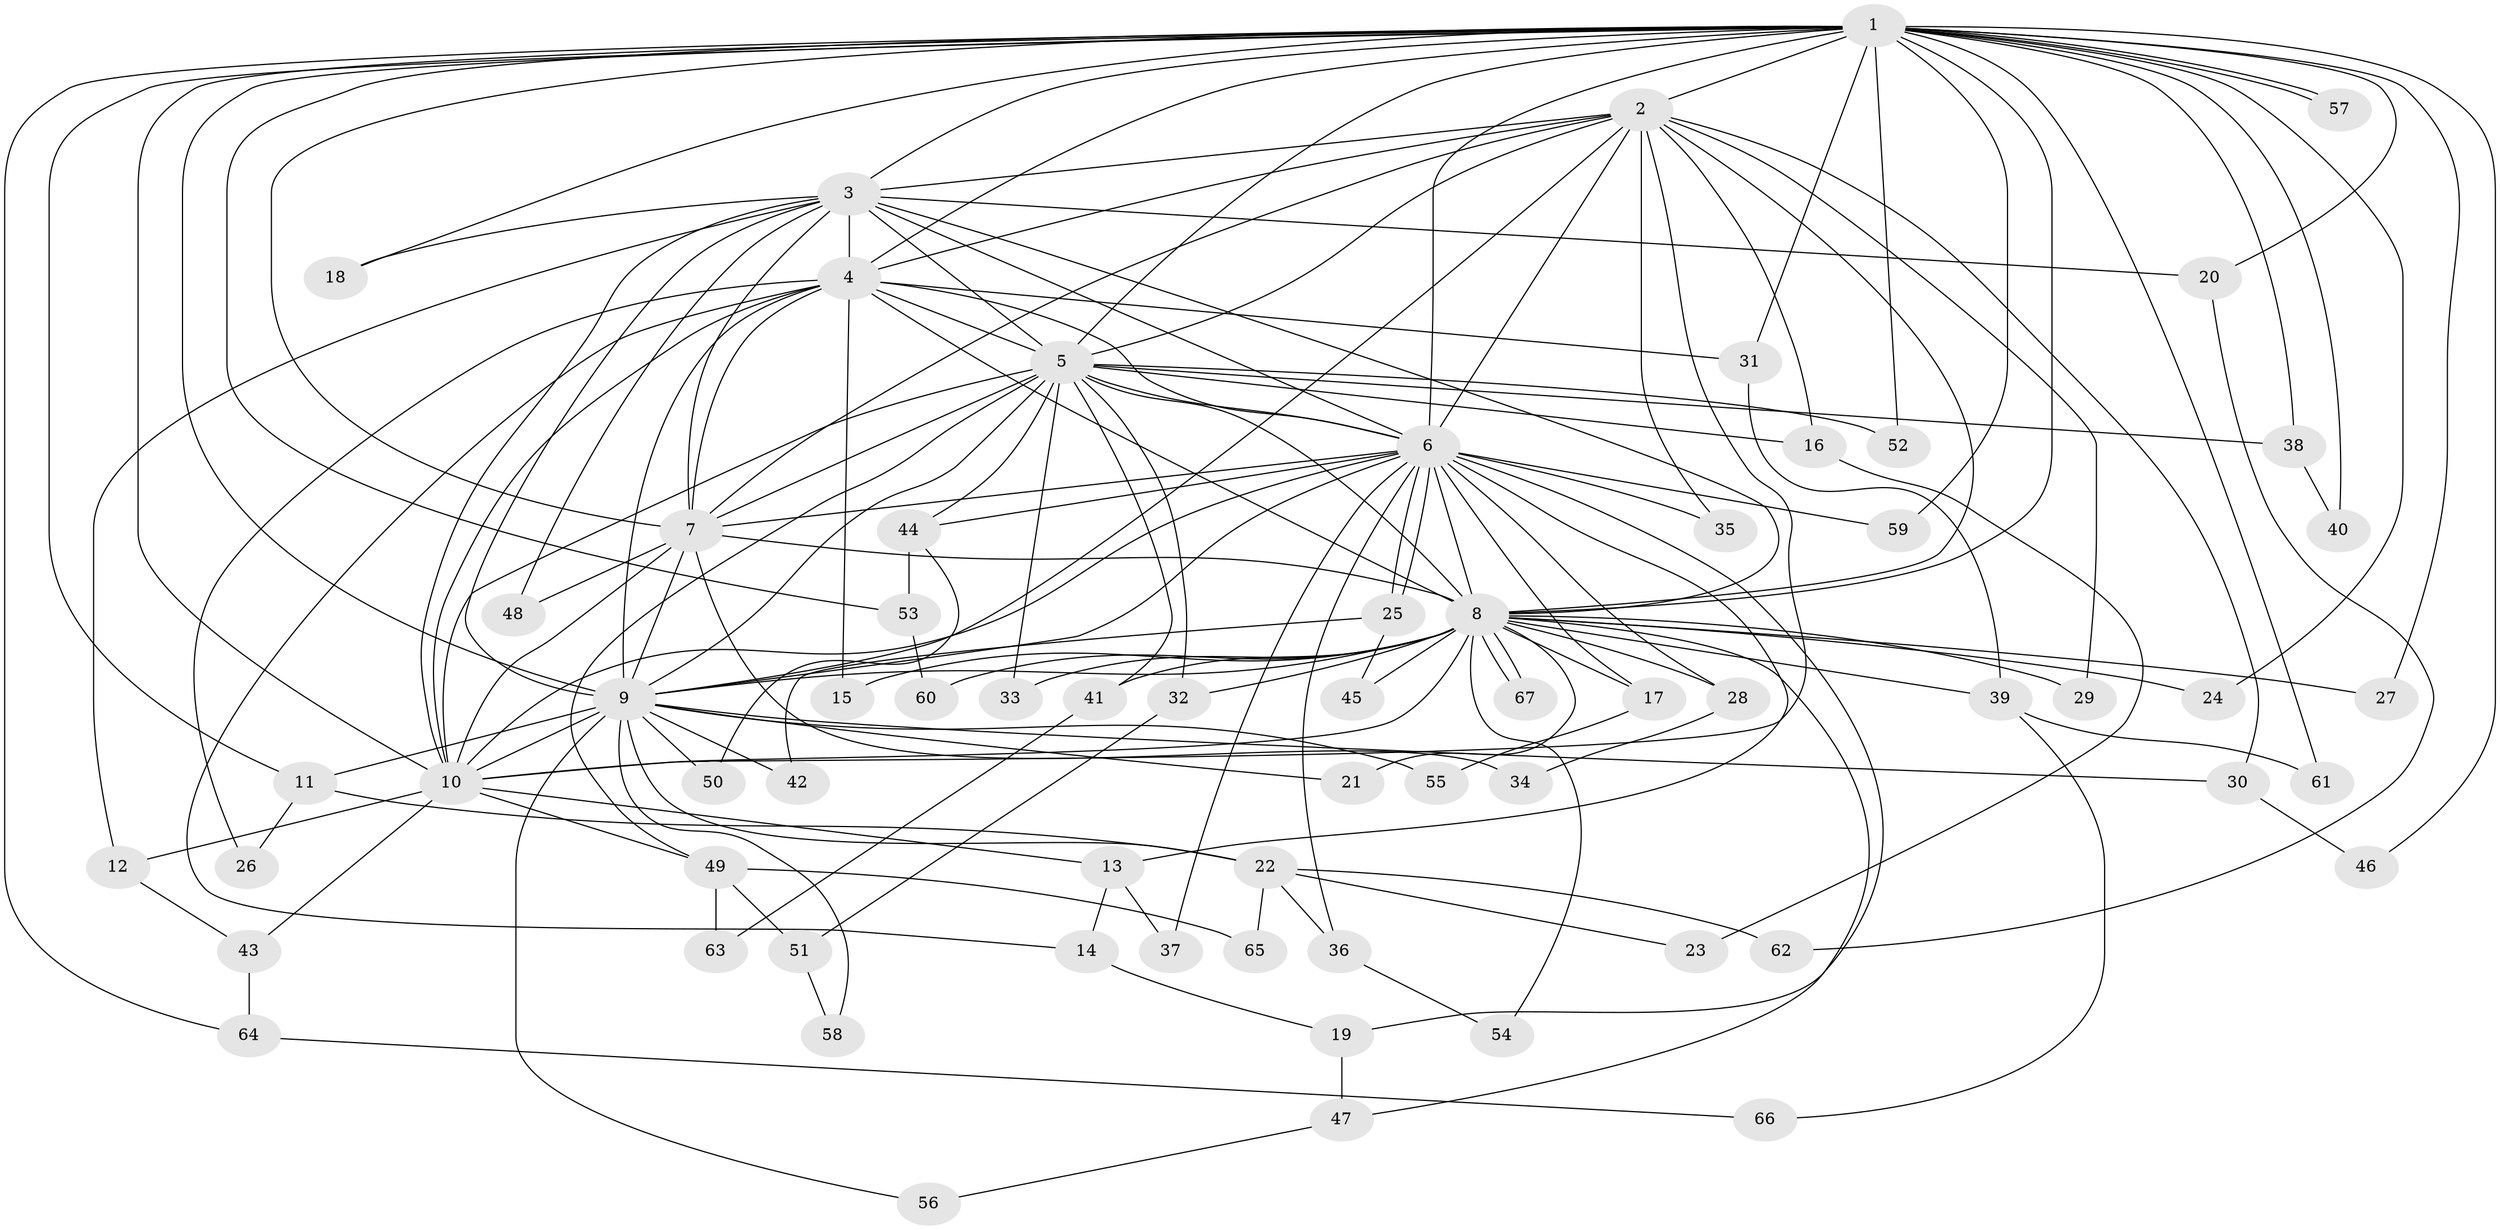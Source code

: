 // Generated by graph-tools (version 1.1) at 2025/49/03/09/25 03:49:38]
// undirected, 67 vertices, 159 edges
graph export_dot {
graph [start="1"]
  node [color=gray90,style=filled];
  1;
  2;
  3;
  4;
  5;
  6;
  7;
  8;
  9;
  10;
  11;
  12;
  13;
  14;
  15;
  16;
  17;
  18;
  19;
  20;
  21;
  22;
  23;
  24;
  25;
  26;
  27;
  28;
  29;
  30;
  31;
  32;
  33;
  34;
  35;
  36;
  37;
  38;
  39;
  40;
  41;
  42;
  43;
  44;
  45;
  46;
  47;
  48;
  49;
  50;
  51;
  52;
  53;
  54;
  55;
  56;
  57;
  58;
  59;
  60;
  61;
  62;
  63;
  64;
  65;
  66;
  67;
  1 -- 2;
  1 -- 3;
  1 -- 4;
  1 -- 5;
  1 -- 6;
  1 -- 7;
  1 -- 8;
  1 -- 9;
  1 -- 10;
  1 -- 11;
  1 -- 18;
  1 -- 20;
  1 -- 24;
  1 -- 27;
  1 -- 31;
  1 -- 38;
  1 -- 40;
  1 -- 46;
  1 -- 52;
  1 -- 53;
  1 -- 57;
  1 -- 57;
  1 -- 59;
  1 -- 61;
  1 -- 64;
  2 -- 3;
  2 -- 4;
  2 -- 5;
  2 -- 6;
  2 -- 7;
  2 -- 8;
  2 -- 9;
  2 -- 10;
  2 -- 16;
  2 -- 29;
  2 -- 30;
  2 -- 35;
  3 -- 4;
  3 -- 5;
  3 -- 6;
  3 -- 7;
  3 -- 8;
  3 -- 9;
  3 -- 10;
  3 -- 12;
  3 -- 18;
  3 -- 20;
  3 -- 48;
  4 -- 5;
  4 -- 6;
  4 -- 7;
  4 -- 8;
  4 -- 9;
  4 -- 10;
  4 -- 14;
  4 -- 15;
  4 -- 26;
  4 -- 31;
  5 -- 6;
  5 -- 7;
  5 -- 8;
  5 -- 9;
  5 -- 10;
  5 -- 16;
  5 -- 32;
  5 -- 33;
  5 -- 38;
  5 -- 41;
  5 -- 44;
  5 -- 49;
  5 -- 52;
  6 -- 7;
  6 -- 8;
  6 -- 9;
  6 -- 10;
  6 -- 13;
  6 -- 17;
  6 -- 19;
  6 -- 25;
  6 -- 25;
  6 -- 28;
  6 -- 35;
  6 -- 36;
  6 -- 37;
  6 -- 44;
  6 -- 59;
  7 -- 8;
  7 -- 9;
  7 -- 10;
  7 -- 34;
  7 -- 48;
  8 -- 9;
  8 -- 10;
  8 -- 15;
  8 -- 17;
  8 -- 21;
  8 -- 24;
  8 -- 27;
  8 -- 28;
  8 -- 29;
  8 -- 32;
  8 -- 33;
  8 -- 39;
  8 -- 41;
  8 -- 45;
  8 -- 47;
  8 -- 54;
  8 -- 60;
  8 -- 67;
  8 -- 67;
  9 -- 10;
  9 -- 11;
  9 -- 21;
  9 -- 22;
  9 -- 30;
  9 -- 42;
  9 -- 50;
  9 -- 55;
  9 -- 56;
  9 -- 58;
  10 -- 12;
  10 -- 13;
  10 -- 43;
  10 -- 49;
  11 -- 22;
  11 -- 26;
  12 -- 43;
  13 -- 14;
  13 -- 37;
  14 -- 19;
  16 -- 23;
  17 -- 55;
  19 -- 47;
  20 -- 62;
  22 -- 23;
  22 -- 36;
  22 -- 62;
  22 -- 65;
  25 -- 42;
  25 -- 45;
  28 -- 34;
  30 -- 46;
  31 -- 39;
  32 -- 51;
  36 -- 54;
  38 -- 40;
  39 -- 61;
  39 -- 66;
  41 -- 63;
  43 -- 64;
  44 -- 50;
  44 -- 53;
  47 -- 56;
  49 -- 51;
  49 -- 63;
  49 -- 65;
  51 -- 58;
  53 -- 60;
  64 -- 66;
}
